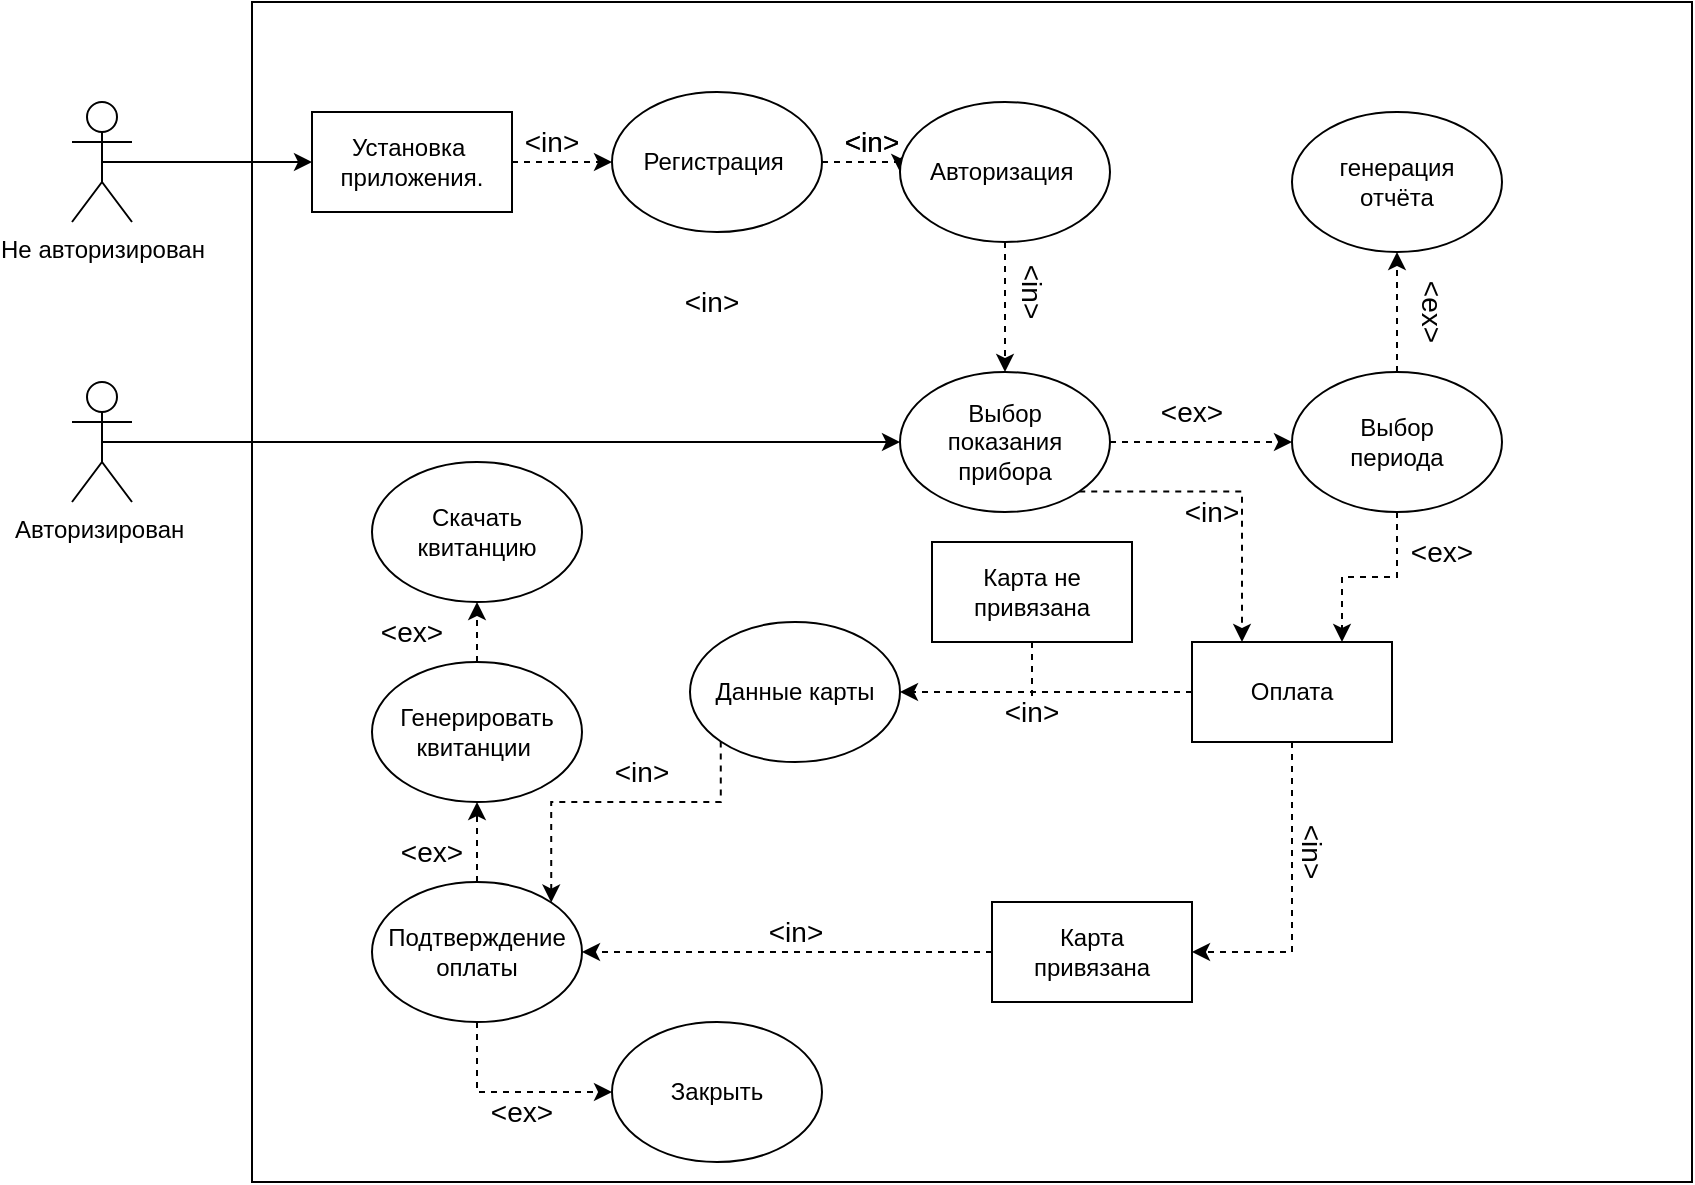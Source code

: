 <mxfile version="20.4.1" type="github"><diagram id="4LdiT-rfwG2OY-GUqlH8" name="Страница 1"><mxGraphModel dx="2249" dy="794" grid="1" gridSize="10" guides="1" tooltips="1" connect="1" arrows="1" fold="1" page="1" pageScale="1" pageWidth="827" pageHeight="1169" math="0" shadow="0"><root><mxCell id="0"/><mxCell id="1" parent="0"/><mxCell id="qmV_p_SBPZbAGBpG44L9-2" value="" style="rounded=0;whiteSpace=wrap;html=1;" parent="1" vertex="1"><mxGeometry x="90" y="110" width="720" height="590" as="geometry"/></mxCell><mxCell id="qmV_p_SBPZbAGBpG44L9-42" style="edgeStyle=orthogonalEdgeStyle;rounded=0;orthogonalLoop=1;jettySize=auto;html=1;exitX=0.5;exitY=0.5;exitDx=0;exitDy=0;exitPerimeter=0;entryX=0;entryY=0.5;entryDx=0;entryDy=0;endArrow=classic;endFill=1;" parent="1" source="qmV_p_SBPZbAGBpG44L9-3" target="qmV_p_SBPZbAGBpG44L9-9" edge="1"><mxGeometry relative="1" as="geometry"/></mxCell><mxCell id="qmV_p_SBPZbAGBpG44L9-3" value="Не авторизирован" style="shape=umlActor;verticalLabelPosition=bottom;verticalAlign=top;html=1;outlineConnect=0;" parent="1" vertex="1"><mxGeometry y="160" width="30" height="60" as="geometry"/></mxCell><mxCell id="qmV_p_SBPZbAGBpG44L9-43" style="edgeStyle=orthogonalEdgeStyle;rounded=0;orthogonalLoop=1;jettySize=auto;html=1;exitX=0.5;exitY=0.5;exitDx=0;exitDy=0;exitPerimeter=0;entryX=0;entryY=0.5;entryDx=0;entryDy=0;endArrow=classic;endFill=1;" parent="1" source="qmV_p_SBPZbAGBpG44L9-4" target="qmV_p_SBPZbAGBpG44L9-12" edge="1"><mxGeometry relative="1" as="geometry"/></mxCell><mxCell id="qmV_p_SBPZbAGBpG44L9-4" value="Авторизирован&amp;nbsp;" style="shape=umlActor;verticalLabelPosition=bottom;verticalAlign=top;html=1;outlineConnect=0;" parent="1" vertex="1"><mxGeometry y="300" width="30" height="60" as="geometry"/></mxCell><mxCell id="qmV_p_SBPZbAGBpG44L9-18" style="edgeStyle=orthogonalEdgeStyle;rounded=0;orthogonalLoop=1;jettySize=auto;html=1;exitX=1;exitY=0.5;exitDx=0;exitDy=0;entryX=0;entryY=0.5;entryDx=0;entryDy=0;dashed=1;" parent="1" source="qmV_p_SBPZbAGBpG44L9-8" target="qmV_p_SBPZbAGBpG44L9-11" edge="1"><mxGeometry relative="1" as="geometry"/></mxCell><mxCell id="qmV_p_SBPZbAGBpG44L9-8" value="Регистрация&amp;nbsp;" style="ellipse;whiteSpace=wrap;html=1;" parent="1" vertex="1"><mxGeometry x="270" y="155" width="105" height="70" as="geometry"/></mxCell><mxCell id="qmV_p_SBPZbAGBpG44L9-17" style="edgeStyle=orthogonalEdgeStyle;rounded=0;orthogonalLoop=1;jettySize=auto;html=1;exitX=1;exitY=0.5;exitDx=0;exitDy=0;entryX=0;entryY=0.5;entryDx=0;entryDy=0;dashed=1;" parent="1" source="qmV_p_SBPZbAGBpG44L9-9" target="qmV_p_SBPZbAGBpG44L9-8" edge="1"><mxGeometry relative="1" as="geometry"/></mxCell><mxCell id="qmV_p_SBPZbAGBpG44L9-9" value="Установка&amp;nbsp;&lt;br&gt;&lt;font&gt;приложения.&lt;/font&gt;" style="rounded=0;whiteSpace=wrap;html=1;" parent="1" vertex="1"><mxGeometry x="120" y="165" width="100" height="50" as="geometry"/></mxCell><mxCell id="qmV_p_SBPZbAGBpG44L9-19" style="edgeStyle=orthogonalEdgeStyle;rounded=0;orthogonalLoop=1;jettySize=auto;html=1;exitX=0.5;exitY=1;exitDx=0;exitDy=0;entryX=0.5;entryY=0;entryDx=0;entryDy=0;dashed=1;" parent="1" source="qmV_p_SBPZbAGBpG44L9-11" target="qmV_p_SBPZbAGBpG44L9-12" edge="1"><mxGeometry relative="1" as="geometry"/></mxCell><mxCell id="qmV_p_SBPZbAGBpG44L9-11" value="Авторизация&amp;nbsp;" style="ellipse;whiteSpace=wrap;html=1;" parent="1" vertex="1"><mxGeometry x="414" y="160" width="105" height="70" as="geometry"/></mxCell><mxCell id="qmV_p_SBPZbAGBpG44L9-20" style="edgeStyle=orthogonalEdgeStyle;rounded=0;orthogonalLoop=1;jettySize=auto;html=1;exitX=1;exitY=0.5;exitDx=0;exitDy=0;entryX=0;entryY=0.5;entryDx=0;entryDy=0;dashed=1;" parent="1" source="qmV_p_SBPZbAGBpG44L9-12" target="qmV_p_SBPZbAGBpG44L9-13" edge="1"><mxGeometry relative="1" as="geometry"/></mxCell><mxCell id="qmV_p_SBPZbAGBpG44L9-26" style="edgeStyle=orthogonalEdgeStyle;rounded=0;orthogonalLoop=1;jettySize=auto;html=1;exitX=1;exitY=1;exitDx=0;exitDy=0;entryX=0.25;entryY=0;entryDx=0;entryDy=0;dashed=1;" parent="1" source="qmV_p_SBPZbAGBpG44L9-12" target="qmV_p_SBPZbAGBpG44L9-16" edge="1"><mxGeometry relative="1" as="geometry"/></mxCell><mxCell id="qmV_p_SBPZbAGBpG44L9-12" value="Выбор&lt;br&gt;&lt;font&gt;показания&lt;br&gt;&lt;/font&gt;&lt;font&gt;прибора&lt;/font&gt;" style="ellipse;whiteSpace=wrap;html=1;" parent="1" vertex="1"><mxGeometry x="414" y="295" width="105" height="70" as="geometry"/></mxCell><mxCell id="qmV_p_SBPZbAGBpG44L9-22" style="edgeStyle=orthogonalEdgeStyle;rounded=0;orthogonalLoop=1;jettySize=auto;html=1;exitX=0.5;exitY=1;exitDx=0;exitDy=0;entryX=0.75;entryY=0;entryDx=0;entryDy=0;dashed=1;" parent="1" source="qmV_p_SBPZbAGBpG44L9-13" target="qmV_p_SBPZbAGBpG44L9-16" edge="1"><mxGeometry relative="1" as="geometry"/></mxCell><mxCell id="qmV_p_SBPZbAGBpG44L9-60" style="edgeStyle=orthogonalEdgeStyle;rounded=0;orthogonalLoop=1;jettySize=auto;html=1;exitX=0.5;exitY=0;exitDx=0;exitDy=0;entryX=0.5;entryY=1;entryDx=0;entryDy=0;dashed=1;fontSize=14;endArrow=classic;endFill=1;" parent="1" source="qmV_p_SBPZbAGBpG44L9-13" target="qmV_p_SBPZbAGBpG44L9-14" edge="1"><mxGeometry relative="1" as="geometry"/></mxCell><mxCell id="qmV_p_SBPZbAGBpG44L9-13" value="Выбор&lt;br&gt;&lt;font&gt;периода&lt;/font&gt;" style="ellipse;whiteSpace=wrap;html=1;" parent="1" vertex="1"><mxGeometry x="610" y="295" width="105" height="70" as="geometry"/></mxCell><mxCell id="qmV_p_SBPZbAGBpG44L9-14" value="&lt;font&gt;&lt;font&gt;генерация&lt;br&gt;&lt;/font&gt;&lt;font&gt;отчёта&lt;/font&gt;&lt;/font&gt;" style="ellipse;whiteSpace=wrap;html=1;" parent="1" vertex="1"><mxGeometry x="610" y="165" width="105" height="70" as="geometry"/></mxCell><mxCell id="qmV_p_SBPZbAGBpG44L9-32" style="edgeStyle=orthogonalEdgeStyle;rounded=0;orthogonalLoop=1;jettySize=auto;html=1;exitX=0;exitY=0.5;exitDx=0;exitDy=0;entryX=1;entryY=0.5;entryDx=0;entryDy=0;dashed=1;" parent="1" source="qmV_p_SBPZbAGBpG44L9-16" target="qmV_p_SBPZbAGBpG44L9-28" edge="1"><mxGeometry relative="1" as="geometry"/></mxCell><mxCell id="qmV_p_SBPZbAGBpG44L9-36" style="edgeStyle=orthogonalEdgeStyle;rounded=0;orthogonalLoop=1;jettySize=auto;html=1;exitX=0.5;exitY=1;exitDx=0;exitDy=0;entryX=1;entryY=0.5;entryDx=0;entryDy=0;endArrow=classic;endFill=1;dashed=1;" parent="1" source="qmV_p_SBPZbAGBpG44L9-16" target="qmV_p_SBPZbAGBpG44L9-25" edge="1"><mxGeometry relative="1" as="geometry"/></mxCell><mxCell id="qmV_p_SBPZbAGBpG44L9-16" value="Оплата" style="rounded=0;whiteSpace=wrap;html=1;" parent="1" vertex="1"><mxGeometry x="560" y="430" width="100" height="50" as="geometry"/></mxCell><mxCell id="qmV_p_SBPZbAGBpG44L9-39" style="edgeStyle=orthogonalEdgeStyle;rounded=0;orthogonalLoop=1;jettySize=auto;html=1;exitX=0;exitY=0.5;exitDx=0;exitDy=0;entryX=1;entryY=0.5;entryDx=0;entryDy=0;endArrow=classic;endFill=1;dashed=1;" parent="1" source="qmV_p_SBPZbAGBpG44L9-25" target="qmV_p_SBPZbAGBpG44L9-29" edge="1"><mxGeometry relative="1" as="geometry"/></mxCell><mxCell id="qmV_p_SBPZbAGBpG44L9-25" value="Карта&lt;br&gt;&lt;font&gt;привязана&lt;/font&gt;" style="rounded=0;whiteSpace=wrap;html=1;" parent="1" vertex="1"><mxGeometry x="460" y="560" width="100" height="50" as="geometry"/></mxCell><mxCell id="qmV_p_SBPZbAGBpG44L9-35" style="edgeStyle=orthogonalEdgeStyle;rounded=0;orthogonalLoop=1;jettySize=auto;html=1;exitX=0.5;exitY=1;exitDx=0;exitDy=0;dashed=1;endArrow=none;endFill=0;" parent="1" source="qmV_p_SBPZbAGBpG44L9-27" edge="1"><mxGeometry relative="1" as="geometry"><mxPoint x="480" y="460" as="targetPoint"/></mxGeometry></mxCell><mxCell id="qmV_p_SBPZbAGBpG44L9-27" value="&lt;font&gt;Карта не&lt;/font&gt;&lt;br&gt;&lt;font&gt;привязана&lt;/font&gt;" style="rounded=0;whiteSpace=wrap;html=1;" parent="1" vertex="1"><mxGeometry x="430" y="380" width="100" height="50" as="geometry"/></mxCell><mxCell id="qmV_p_SBPZbAGBpG44L9-44" style="edgeStyle=orthogonalEdgeStyle;rounded=0;orthogonalLoop=1;jettySize=auto;html=1;exitX=0;exitY=1;exitDx=0;exitDy=0;entryX=1;entryY=0;entryDx=0;entryDy=0;endArrow=classic;endFill=1;dashed=1;" parent="1" source="qmV_p_SBPZbAGBpG44L9-28" target="qmV_p_SBPZbAGBpG44L9-29" edge="1"><mxGeometry relative="1" as="geometry"><Array as="points"><mxPoint x="325" y="510"/><mxPoint x="239" y="510"/></Array></mxGeometry></mxCell><mxCell id="qmV_p_SBPZbAGBpG44L9-28" value="Данные карты" style="ellipse;whiteSpace=wrap;html=1;" parent="1" vertex="1"><mxGeometry x="309" y="420" width="105" height="70" as="geometry"/></mxCell><mxCell id="qmV_p_SBPZbAGBpG44L9-40" style="edgeStyle=orthogonalEdgeStyle;rounded=0;orthogonalLoop=1;jettySize=auto;html=1;exitX=0.5;exitY=0;exitDx=0;exitDy=0;entryX=0.5;entryY=1;entryDx=0;entryDy=0;endArrow=classic;endFill=1;dashed=1;" parent="1" source="qmV_p_SBPZbAGBpG44L9-29" target="qmV_p_SBPZbAGBpG44L9-30" edge="1"><mxGeometry relative="1" as="geometry"/></mxCell><mxCell id="qmV_p_SBPZbAGBpG44L9-64" style="edgeStyle=orthogonalEdgeStyle;rounded=0;orthogonalLoop=1;jettySize=auto;html=1;exitX=0.5;exitY=1;exitDx=0;exitDy=0;dashed=1;fontSize=14;endArrow=classic;endFill=1;" parent="1" source="qmV_p_SBPZbAGBpG44L9-29" target="qmV_p_SBPZbAGBpG44L9-63" edge="1"><mxGeometry relative="1" as="geometry"/></mxCell><mxCell id="qmV_p_SBPZbAGBpG44L9-29" value="&lt;font&gt;Подтверждение&lt;/font&gt;&lt;br&gt;&lt;font&gt;оплаты&lt;/font&gt;" style="ellipse;whiteSpace=wrap;html=1;" parent="1" vertex="1"><mxGeometry x="150" y="550" width="105" height="70" as="geometry"/></mxCell><mxCell id="qmV_p_SBPZbAGBpG44L9-45" style="edgeStyle=orthogonalEdgeStyle;rounded=0;orthogonalLoop=1;jettySize=auto;html=1;exitX=0.5;exitY=0;exitDx=0;exitDy=0;entryX=0.5;entryY=1;entryDx=0;entryDy=0;endArrow=classic;endFill=1;dashed=1;" parent="1" source="qmV_p_SBPZbAGBpG44L9-30" target="qmV_p_SBPZbAGBpG44L9-31" edge="1"><mxGeometry relative="1" as="geometry"/></mxCell><mxCell id="qmV_p_SBPZbAGBpG44L9-30" value="Генерировать&lt;br&gt;&lt;font&gt;&lt;font&gt;квитанции&amp;nbsp;&lt;/font&gt;&lt;br&gt;&lt;/font&gt;" style="ellipse;whiteSpace=wrap;html=1;" parent="1" vertex="1"><mxGeometry x="150" y="440" width="105" height="70" as="geometry"/></mxCell><mxCell id="qmV_p_SBPZbAGBpG44L9-31" value="Скачать&lt;br&gt;квитанцию" style="ellipse;whiteSpace=wrap;html=1;" parent="1" vertex="1"><mxGeometry x="150" y="340" width="105" height="70" as="geometry"/></mxCell><mxCell id="qmV_p_SBPZbAGBpG44L9-48" value="&amp;lt;in&amp;gt;" style="text;html=1;strokeColor=none;fillColor=none;align=center;verticalAlign=middle;whiteSpace=wrap;rounded=0;fontSize=14;" parent="1" vertex="1"><mxGeometry x="210" y="165" width="60" height="30" as="geometry"/></mxCell><mxCell id="qmV_p_SBPZbAGBpG44L9-49" value="&amp;lt;in&amp;gt;" style="text;html=1;strokeColor=none;fillColor=none;align=center;verticalAlign=middle;whiteSpace=wrap;rounded=0;fontSize=14;" parent="1" vertex="1"><mxGeometry x="370" y="165" width="60" height="30" as="geometry"/></mxCell><mxCell id="qmV_p_SBPZbAGBpG44L9-50" value="&amp;lt;in&amp;gt;" style="text;html=1;strokeColor=none;fillColor=none;align=center;verticalAlign=middle;whiteSpace=wrap;rounded=0;fontSize=14;rotation=90;" parent="1" vertex="1"><mxGeometry x="450" y="240" width="60" height="30" as="geometry"/></mxCell><mxCell id="qmV_p_SBPZbAGBpG44L9-51" value="&amp;lt;in&amp;gt;" style="text;html=1;strokeColor=none;fillColor=none;align=center;verticalAlign=middle;whiteSpace=wrap;rounded=0;fontSize=14;" parent="1" vertex="1"><mxGeometry x="331.5" y="560" width="60" height="30" as="geometry"/></mxCell><mxCell id="qmV_p_SBPZbAGBpG44L9-54" value="&amp;lt;in&amp;gt;" style="text;html=1;strokeColor=none;fillColor=none;align=center;verticalAlign=middle;whiteSpace=wrap;rounded=0;fontSize=14;" parent="1" vertex="1"><mxGeometry x="255" y="480" width="60" height="30" as="geometry"/></mxCell><mxCell id="qmV_p_SBPZbAGBpG44L9-55" value="&amp;lt;in&amp;gt;" style="text;html=1;strokeColor=none;fillColor=none;align=center;verticalAlign=middle;whiteSpace=wrap;rounded=0;fontSize=14;" parent="1" vertex="1"><mxGeometry x="540" y="350" width="60" height="30" as="geometry"/></mxCell><mxCell id="qmV_p_SBPZbAGBpG44L9-57" value="&amp;lt;in&amp;gt;" style="text;html=1;strokeColor=none;fillColor=none;align=center;verticalAlign=middle;whiteSpace=wrap;rounded=0;fontSize=14;" parent="1" vertex="1"><mxGeometry x="290" y="245" width="60" height="30" as="geometry"/></mxCell><mxCell id="qmV_p_SBPZbAGBpG44L9-58" value="&amp;lt;in&amp;gt;" style="text;html=1;strokeColor=none;fillColor=none;align=center;verticalAlign=middle;whiteSpace=wrap;rounded=0;fontSize=14;" parent="1" vertex="1"><mxGeometry x="370" y="165" width="60" height="30" as="geometry"/></mxCell><mxCell id="qmV_p_SBPZbAGBpG44L9-59" value="&amp;lt;in&amp;gt;" style="text;html=1;strokeColor=none;fillColor=none;align=center;verticalAlign=middle;whiteSpace=wrap;rounded=0;fontSize=14;" parent="1" vertex="1"><mxGeometry x="450" y="450" width="60" height="30" as="geometry"/></mxCell><mxCell id="qmV_p_SBPZbAGBpG44L9-61" value="&amp;lt;in&amp;gt;" style="text;html=1;strokeColor=none;fillColor=none;align=center;verticalAlign=middle;whiteSpace=wrap;rounded=0;fontSize=14;rotation=90;" parent="1" vertex="1"><mxGeometry x="590" y="520" width="60" height="30" as="geometry"/></mxCell><mxCell id="qmV_p_SBPZbAGBpG44L9-62" value="&amp;lt;ex&amp;gt;" style="text;html=1;strokeColor=none;fillColor=none;align=center;verticalAlign=middle;whiteSpace=wrap;rounded=0;fontSize=14;rotation=90;" parent="1" vertex="1"><mxGeometry x="650" y="250" width="60" height="30" as="geometry"/></mxCell><mxCell id="qmV_p_SBPZbAGBpG44L9-63" value="Закрыть" style="ellipse;whiteSpace=wrap;html=1;" parent="1" vertex="1"><mxGeometry x="270" y="620" width="105" height="70" as="geometry"/></mxCell><mxCell id="qmV_p_SBPZbAGBpG44L9-65" value="&amp;lt;ex&amp;gt;" style="text;html=1;strokeColor=none;fillColor=none;align=center;verticalAlign=middle;whiteSpace=wrap;rounded=0;fontSize=14;rotation=0;" parent="1" vertex="1"><mxGeometry x="140" y="410" width="60" height="30" as="geometry"/></mxCell><mxCell id="qmV_p_SBPZbAGBpG44L9-66" value="&amp;lt;ex&amp;gt;" style="text;html=1;strokeColor=none;fillColor=none;align=center;verticalAlign=middle;whiteSpace=wrap;rounded=0;fontSize=14;rotation=0;" parent="1" vertex="1"><mxGeometry x="150" y="520" width="60" height="30" as="geometry"/></mxCell><mxCell id="qmV_p_SBPZbAGBpG44L9-67" value="&amp;lt;ex&amp;gt;" style="text;html=1;strokeColor=none;fillColor=none;align=center;verticalAlign=middle;whiteSpace=wrap;rounded=0;fontSize=14;rotation=0;" parent="1" vertex="1"><mxGeometry x="195" y="650" width="60" height="30" as="geometry"/></mxCell><mxCell id="qmV_p_SBPZbAGBpG44L9-68" value="&amp;lt;ex&amp;gt;" style="text;html=1;strokeColor=none;fillColor=none;align=center;verticalAlign=middle;whiteSpace=wrap;rounded=0;fontSize=14;rotation=0;" parent="1" vertex="1"><mxGeometry x="530" y="300" width="60" height="30" as="geometry"/></mxCell><mxCell id="qmV_p_SBPZbAGBpG44L9-69" value="&amp;lt;ex&amp;gt;" style="text;html=1;strokeColor=none;fillColor=none;align=center;verticalAlign=middle;whiteSpace=wrap;rounded=0;fontSize=14;rotation=0;" parent="1" vertex="1"><mxGeometry x="655" y="370" width="60" height="30" as="geometry"/></mxCell></root></mxGraphModel></diagram></mxfile>